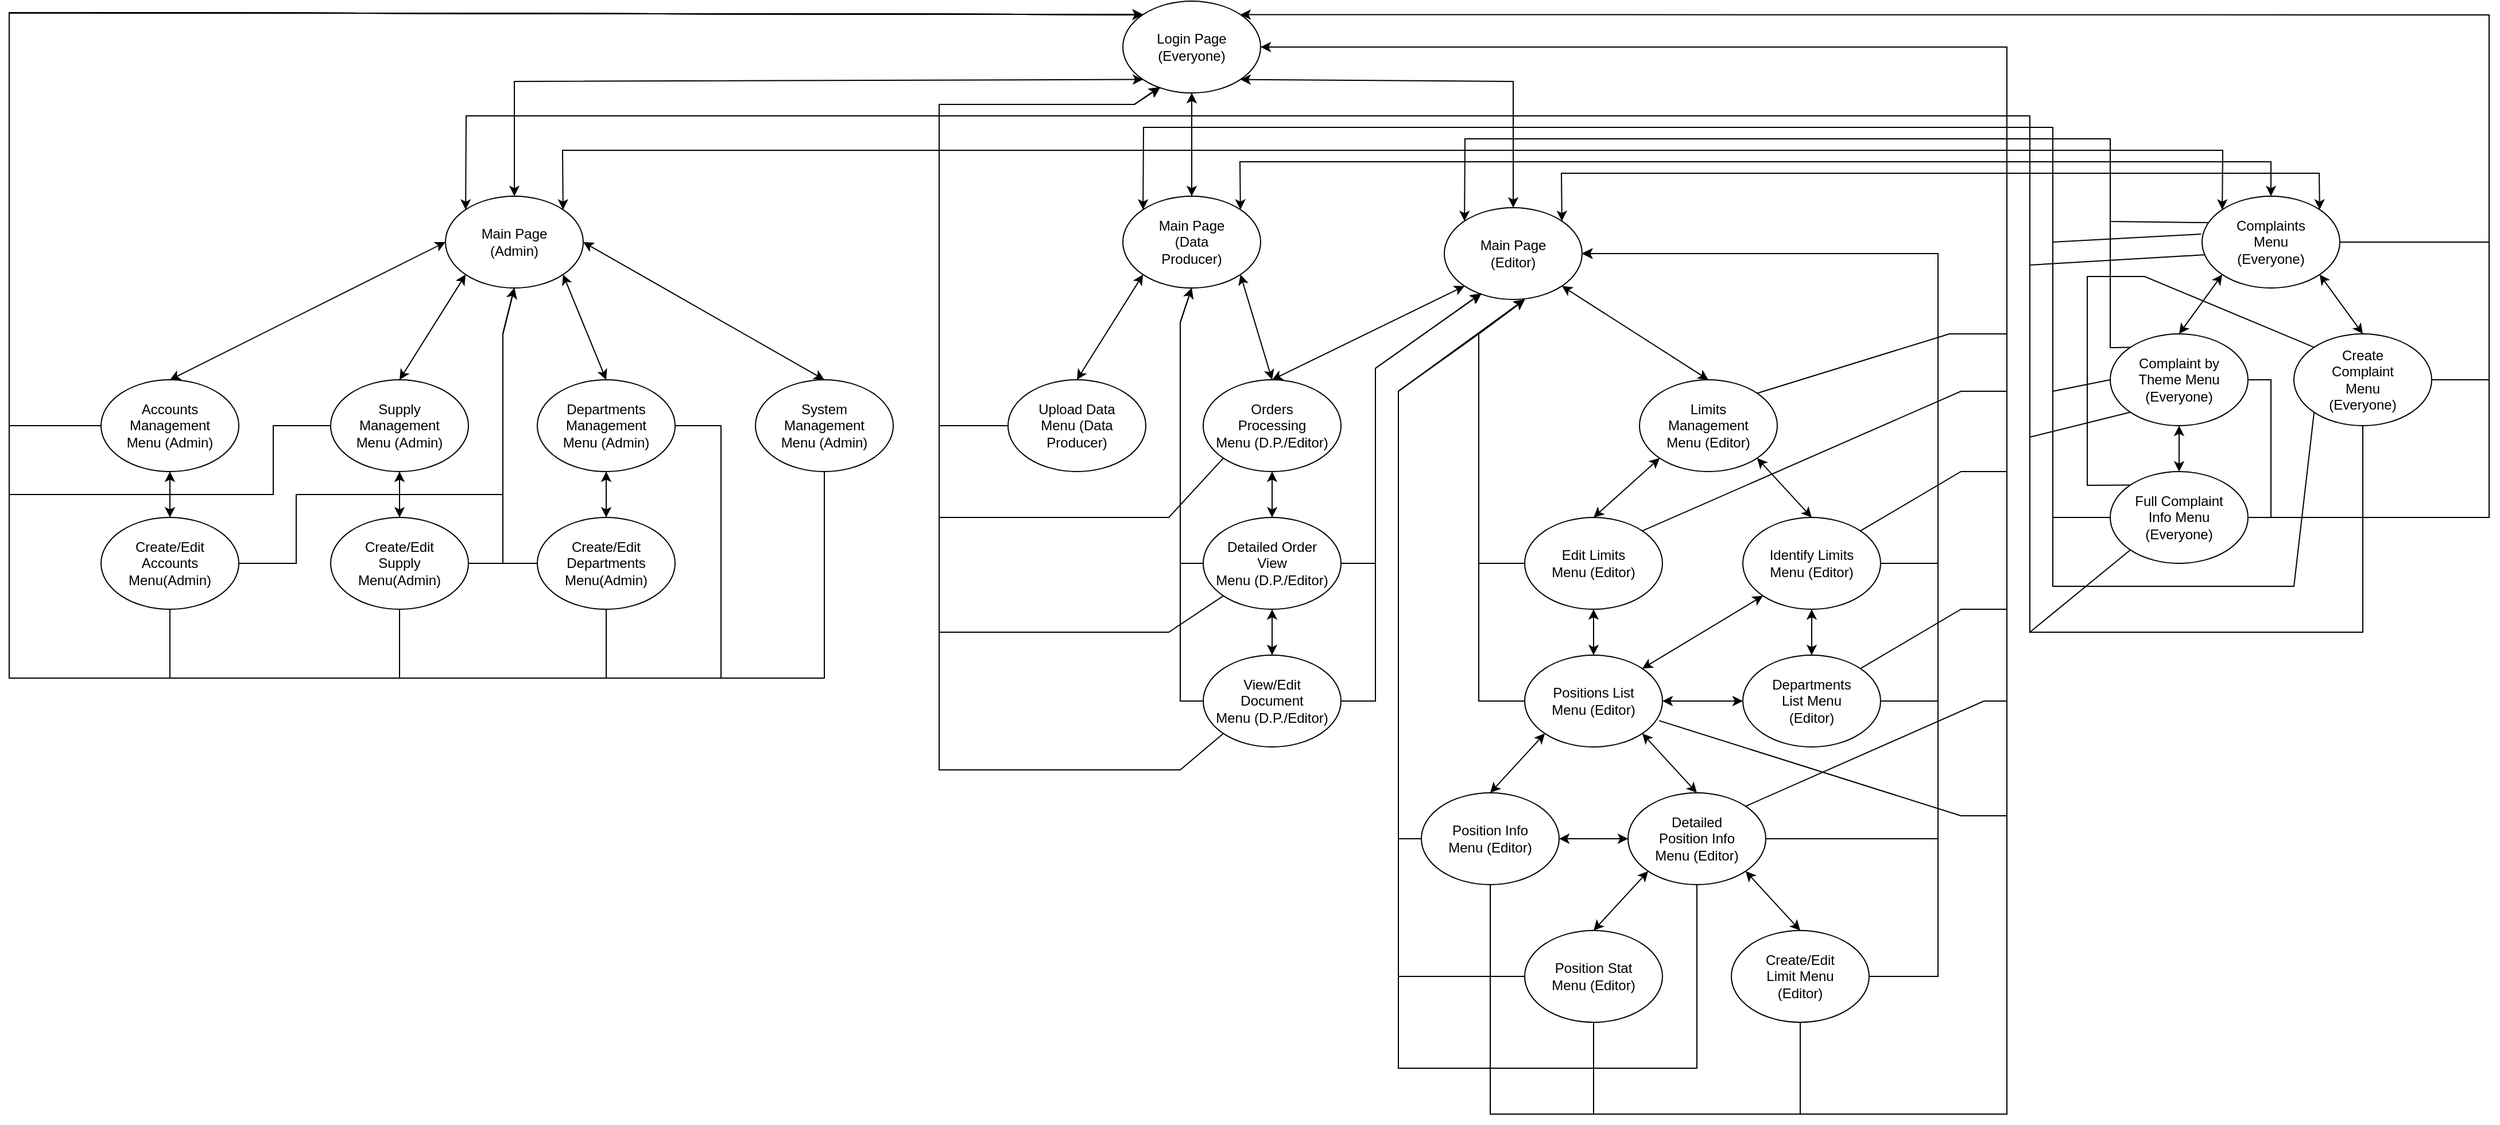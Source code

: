 <mxfile version="22.0.8" type="device">
  <diagram name="Страница — 1" id="aG3Gh-yic8GDXnGV7eZx">
    <mxGraphModel dx="1026" dy="692" grid="1" gridSize="10" guides="1" tooltips="1" connect="1" arrows="1" fold="1" page="1" pageScale="1" pageWidth="3300" pageHeight="4681" math="0" shadow="0">
      <root>
        <mxCell id="0" />
        <mxCell id="1" parent="0" />
        <mxCell id="WjrbeNiLL71HOwCfRCCR-1" value="" style="ellipse;whiteSpace=wrap;html=1;" vertex="1" parent="1">
          <mxGeometry x="1470" y="70" width="120" height="80" as="geometry" />
        </mxCell>
        <mxCell id="WjrbeNiLL71HOwCfRCCR-2" value="Login Page&lt;br&gt;(Everyone)" style="text;html=1;strokeColor=none;fillColor=none;align=center;verticalAlign=middle;whiteSpace=wrap;rounded=0;" vertex="1" parent="1">
          <mxGeometry x="1490" y="92.5" width="80" height="35" as="geometry" />
        </mxCell>
        <mxCell id="WjrbeNiLL71HOwCfRCCR-3" value="" style="ellipse;whiteSpace=wrap;html=1;" vertex="1" parent="1">
          <mxGeometry x="880" y="240" width="120" height="80" as="geometry" />
        </mxCell>
        <mxCell id="WjrbeNiLL71HOwCfRCCR-4" value="Main Page&lt;br&gt;(Admin)" style="text;html=1;strokeColor=none;fillColor=none;align=center;verticalAlign=middle;whiteSpace=wrap;rounded=0;" vertex="1" parent="1">
          <mxGeometry x="900" y="262.5" width="80" height="35" as="geometry" />
        </mxCell>
        <mxCell id="WjrbeNiLL71HOwCfRCCR-5" value="" style="ellipse;whiteSpace=wrap;html=1;" vertex="1" parent="1">
          <mxGeometry x="1470" y="240" width="120" height="80" as="geometry" />
        </mxCell>
        <mxCell id="WjrbeNiLL71HOwCfRCCR-6" value="Main Page&lt;br&gt;(Data Producer)" style="text;html=1;strokeColor=none;fillColor=none;align=center;verticalAlign=middle;whiteSpace=wrap;rounded=0;" vertex="1" parent="1">
          <mxGeometry x="1490" y="262.5" width="80" height="35" as="geometry" />
        </mxCell>
        <mxCell id="WjrbeNiLL71HOwCfRCCR-7" value="" style="ellipse;whiteSpace=wrap;html=1;" vertex="1" parent="1">
          <mxGeometry x="1750" y="250" width="120" height="80" as="geometry" />
        </mxCell>
        <mxCell id="WjrbeNiLL71HOwCfRCCR-8" value="Main Page&lt;br&gt;(Editor)" style="text;html=1;strokeColor=none;fillColor=none;align=center;verticalAlign=middle;whiteSpace=wrap;rounded=0;" vertex="1" parent="1">
          <mxGeometry x="1770" y="272.5" width="80" height="35" as="geometry" />
        </mxCell>
        <mxCell id="WjrbeNiLL71HOwCfRCCR-9" value="" style="ellipse;whiteSpace=wrap;html=1;" vertex="1" parent="1">
          <mxGeometry x="1150" y="400" width="120" height="80" as="geometry" />
        </mxCell>
        <mxCell id="WjrbeNiLL71HOwCfRCCR-11" value="" style="ellipse;whiteSpace=wrap;html=1;" vertex="1" parent="1">
          <mxGeometry x="960" y="400" width="120" height="80" as="geometry" />
        </mxCell>
        <mxCell id="WjrbeNiLL71HOwCfRCCR-12" value="Departments Management Menu (Admin)" style="text;html=1;strokeColor=none;fillColor=none;align=center;verticalAlign=middle;whiteSpace=wrap;rounded=0;" vertex="1" parent="1">
          <mxGeometry x="980" y="422.5" width="80" height="35" as="geometry" />
        </mxCell>
        <mxCell id="WjrbeNiLL71HOwCfRCCR-13" value="" style="ellipse;whiteSpace=wrap;html=1;" vertex="1" parent="1">
          <mxGeometry x="780" y="400" width="120" height="80" as="geometry" />
        </mxCell>
        <mxCell id="WjrbeNiLL71HOwCfRCCR-14" value="Supply Management Menu (Admin)" style="text;html=1;strokeColor=none;fillColor=none;align=center;verticalAlign=middle;whiteSpace=wrap;rounded=0;" vertex="1" parent="1">
          <mxGeometry x="800" y="422.5" width="80" height="35" as="geometry" />
        </mxCell>
        <mxCell id="WjrbeNiLL71HOwCfRCCR-15" value="" style="ellipse;whiteSpace=wrap;html=1;" vertex="1" parent="1">
          <mxGeometry x="2410" y="240" width="120" height="80" as="geometry" />
        </mxCell>
        <mxCell id="WjrbeNiLL71HOwCfRCCR-16" value="Complaints Menu (Everyone)" style="text;html=1;strokeColor=none;fillColor=none;align=center;verticalAlign=middle;whiteSpace=wrap;rounded=0;" vertex="1" parent="1">
          <mxGeometry x="2430" y="262.5" width="80" height="35" as="geometry" />
        </mxCell>
        <mxCell id="WjrbeNiLL71HOwCfRCCR-17" value="" style="ellipse;whiteSpace=wrap;html=1;" vertex="1" parent="1">
          <mxGeometry x="580" y="400" width="120" height="80" as="geometry" />
        </mxCell>
        <mxCell id="WjrbeNiLL71HOwCfRCCR-18" value="System Management Menu (Admin)" style="text;html=1;strokeColor=none;fillColor=none;align=center;verticalAlign=middle;whiteSpace=wrap;rounded=0;" vertex="1" parent="1">
          <mxGeometry x="1170" y="422.5" width="80" height="35" as="geometry" />
        </mxCell>
        <mxCell id="WjrbeNiLL71HOwCfRCCR-19" value="" style="endArrow=classic;startArrow=classic;html=1;rounded=0;exitX=0.5;exitY=0;exitDx=0;exitDy=0;entryX=0;entryY=0.5;entryDx=0;entryDy=0;" edge="1" parent="1" source="WjrbeNiLL71HOwCfRCCR-17" target="WjrbeNiLL71HOwCfRCCR-3">
          <mxGeometry width="50" height="50" relative="1" as="geometry">
            <mxPoint x="750" y="320" as="sourcePoint" />
            <mxPoint x="800" y="270" as="targetPoint" />
          </mxGeometry>
        </mxCell>
        <mxCell id="WjrbeNiLL71HOwCfRCCR-20" value="" style="endArrow=classic;startArrow=classic;html=1;rounded=0;entryX=0.5;entryY=0;entryDx=0;entryDy=0;exitX=0;exitY=1;exitDx=0;exitDy=0;" edge="1" parent="1" source="WjrbeNiLL71HOwCfRCCR-3" target="WjrbeNiLL71HOwCfRCCR-13">
          <mxGeometry width="50" height="50" relative="1" as="geometry">
            <mxPoint x="860" y="600" as="sourcePoint" />
            <mxPoint x="910" y="550" as="targetPoint" />
          </mxGeometry>
        </mxCell>
        <mxCell id="WjrbeNiLL71HOwCfRCCR-21" value="" style="endArrow=classic;startArrow=classic;html=1;rounded=0;entryX=1;entryY=1;entryDx=0;entryDy=0;exitX=0.5;exitY=0;exitDx=0;exitDy=0;" edge="1" parent="1" source="WjrbeNiLL71HOwCfRCCR-11" target="WjrbeNiLL71HOwCfRCCR-3">
          <mxGeometry width="50" height="50" relative="1" as="geometry">
            <mxPoint x="940" y="590" as="sourcePoint" />
            <mxPoint x="990" y="540" as="targetPoint" />
          </mxGeometry>
        </mxCell>
        <mxCell id="WjrbeNiLL71HOwCfRCCR-23" value="" style="endArrow=classic;startArrow=classic;html=1;rounded=0;entryX=1;entryY=0.5;entryDx=0;entryDy=0;exitX=0.5;exitY=0;exitDx=0;exitDy=0;" edge="1" parent="1" source="WjrbeNiLL71HOwCfRCCR-9" target="WjrbeNiLL71HOwCfRCCR-3">
          <mxGeometry width="50" height="50" relative="1" as="geometry">
            <mxPoint x="1040" y="370" as="sourcePoint" />
            <mxPoint x="1090" y="320" as="targetPoint" />
          </mxGeometry>
        </mxCell>
        <mxCell id="WjrbeNiLL71HOwCfRCCR-10" value="Accounts Management Menu (Admin)" style="text;html=1;strokeColor=none;fillColor=none;align=center;verticalAlign=middle;whiteSpace=wrap;rounded=0;" vertex="1" parent="1">
          <mxGeometry x="600" y="422.5" width="80" height="35" as="geometry" />
        </mxCell>
        <mxCell id="WjrbeNiLL71HOwCfRCCR-25" value="" style="ellipse;whiteSpace=wrap;html=1;" vertex="1" parent="1">
          <mxGeometry x="580" y="520" width="120" height="80" as="geometry" />
        </mxCell>
        <mxCell id="WjrbeNiLL71HOwCfRCCR-26" value="Create/Edit Accounts Menu(Admin)" style="text;html=1;strokeColor=none;fillColor=none;align=center;verticalAlign=middle;whiteSpace=wrap;rounded=0;" vertex="1" parent="1">
          <mxGeometry x="600" y="542.5" width="80" height="35" as="geometry" />
        </mxCell>
        <mxCell id="WjrbeNiLL71HOwCfRCCR-27" value="" style="endArrow=classic;startArrow=classic;html=1;rounded=0;entryX=0.5;entryY=1;entryDx=0;entryDy=0;exitX=0.5;exitY=0;exitDx=0;exitDy=0;" edge="1" parent="1" source="WjrbeNiLL71HOwCfRCCR-25" target="WjrbeNiLL71HOwCfRCCR-17">
          <mxGeometry width="50" height="50" relative="1" as="geometry">
            <mxPoint x="500" y="550" as="sourcePoint" />
            <mxPoint x="550" y="500" as="targetPoint" />
          </mxGeometry>
        </mxCell>
        <mxCell id="WjrbeNiLL71HOwCfRCCR-28" value="" style="ellipse;whiteSpace=wrap;html=1;" vertex="1" parent="1">
          <mxGeometry x="960" y="520" width="120" height="80" as="geometry" />
        </mxCell>
        <mxCell id="WjrbeNiLL71HOwCfRCCR-29" value="Create/Edit Departments Menu(Admin)" style="text;html=1;strokeColor=none;fillColor=none;align=center;verticalAlign=middle;whiteSpace=wrap;rounded=0;" vertex="1" parent="1">
          <mxGeometry x="980" y="542.5" width="80" height="35" as="geometry" />
        </mxCell>
        <mxCell id="WjrbeNiLL71HOwCfRCCR-30" value="" style="endArrow=classic;startArrow=classic;html=1;rounded=0;entryX=0.5;entryY=1;entryDx=0;entryDy=0;exitX=0.5;exitY=0;exitDx=0;exitDy=0;" edge="1" parent="1" source="WjrbeNiLL71HOwCfRCCR-28" target="WjrbeNiLL71HOwCfRCCR-11">
          <mxGeometry width="50" height="50" relative="1" as="geometry">
            <mxPoint x="1030" y="510" as="sourcePoint" />
            <mxPoint x="1020" y="500" as="targetPoint" />
          </mxGeometry>
        </mxCell>
        <mxCell id="WjrbeNiLL71HOwCfRCCR-31" value="" style="ellipse;whiteSpace=wrap;html=1;" vertex="1" parent="1">
          <mxGeometry x="780" y="520" width="120" height="80" as="geometry" />
        </mxCell>
        <mxCell id="WjrbeNiLL71HOwCfRCCR-32" value="Create/Edit Supply Menu(Admin)" style="text;html=1;strokeColor=none;fillColor=none;align=center;verticalAlign=middle;whiteSpace=wrap;rounded=0;" vertex="1" parent="1">
          <mxGeometry x="800" y="542.5" width="80" height="35" as="geometry" />
        </mxCell>
        <mxCell id="WjrbeNiLL71HOwCfRCCR-33" value="" style="endArrow=classic;startArrow=classic;html=1;rounded=0;entryX=0.5;entryY=1;entryDx=0;entryDy=0;exitX=0.5;exitY=0;exitDx=0;exitDy=0;" edge="1" parent="1" source="WjrbeNiLL71HOwCfRCCR-31" target="WjrbeNiLL71HOwCfRCCR-13">
          <mxGeometry width="50" height="50" relative="1" as="geometry">
            <mxPoint x="780" y="510" as="sourcePoint" />
            <mxPoint x="780" y="470" as="targetPoint" />
          </mxGeometry>
        </mxCell>
        <mxCell id="WjrbeNiLL71HOwCfRCCR-34" value="" style="ellipse;whiteSpace=wrap;html=1;" vertex="1" parent="1">
          <mxGeometry x="1370" y="400" width="120" height="80" as="geometry" />
        </mxCell>
        <mxCell id="WjrbeNiLL71HOwCfRCCR-35" value="Upload Data Menu&amp;nbsp;(Data Producer)" style="text;html=1;strokeColor=none;fillColor=none;align=center;verticalAlign=middle;whiteSpace=wrap;rounded=0;" vertex="1" parent="1">
          <mxGeometry x="1390" y="422.5" width="80" height="35" as="geometry" />
        </mxCell>
        <mxCell id="WjrbeNiLL71HOwCfRCCR-36" value="" style="ellipse;whiteSpace=wrap;html=1;" vertex="1" parent="1">
          <mxGeometry x="1540" y="400" width="120" height="80" as="geometry" />
        </mxCell>
        <mxCell id="WjrbeNiLL71HOwCfRCCR-37" value="Orders Processing Menu&amp;nbsp;(D.P./Editor)" style="text;html=1;strokeColor=none;fillColor=none;align=center;verticalAlign=middle;whiteSpace=wrap;rounded=0;" vertex="1" parent="1">
          <mxGeometry x="1560" y="422.5" width="80" height="35" as="geometry" />
        </mxCell>
        <mxCell id="WjrbeNiLL71HOwCfRCCR-38" value="" style="endArrow=classic;startArrow=classic;html=1;rounded=0;entryX=0;entryY=1;entryDx=0;entryDy=0;exitX=0.5;exitY=0;exitDx=0;exitDy=0;" edge="1" parent="1" source="WjrbeNiLL71HOwCfRCCR-34" target="WjrbeNiLL71HOwCfRCCR-5">
          <mxGeometry width="50" height="50" relative="1" as="geometry">
            <mxPoint x="1280" y="520" as="sourcePoint" />
            <mxPoint x="1330" y="470" as="targetPoint" />
          </mxGeometry>
        </mxCell>
        <mxCell id="WjrbeNiLL71HOwCfRCCR-39" value="" style="ellipse;whiteSpace=wrap;html=1;" vertex="1" parent="1">
          <mxGeometry x="1540" y="520" width="120" height="80" as="geometry" />
        </mxCell>
        <mxCell id="WjrbeNiLL71HOwCfRCCR-40" value="Detailed Order View Menu&amp;nbsp;(D.P./Editor)" style="text;html=1;strokeColor=none;fillColor=none;align=center;verticalAlign=middle;whiteSpace=wrap;rounded=0;" vertex="1" parent="1">
          <mxGeometry x="1560" y="542.5" width="80" height="35" as="geometry" />
        </mxCell>
        <mxCell id="WjrbeNiLL71HOwCfRCCR-41" value="" style="ellipse;whiteSpace=wrap;html=1;" vertex="1" parent="1">
          <mxGeometry x="1540" y="640" width="120" height="80" as="geometry" />
        </mxCell>
        <mxCell id="WjrbeNiLL71HOwCfRCCR-42" value="View/Edit Document Menu&amp;nbsp;(D.P./Editor)" style="text;html=1;strokeColor=none;fillColor=none;align=center;verticalAlign=middle;whiteSpace=wrap;rounded=0;" vertex="1" parent="1">
          <mxGeometry x="1560" y="662.5" width="80" height="35" as="geometry" />
        </mxCell>
        <mxCell id="WjrbeNiLL71HOwCfRCCR-43" value="" style="endArrow=classic;startArrow=classic;html=1;rounded=0;entryX=1;entryY=1;entryDx=0;entryDy=0;exitX=0.5;exitY=0;exitDx=0;exitDy=0;" edge="1" parent="1" source="WjrbeNiLL71HOwCfRCCR-36" target="WjrbeNiLL71HOwCfRCCR-5">
          <mxGeometry width="50" height="50" relative="1" as="geometry">
            <mxPoint x="1530" y="540" as="sourcePoint" />
            <mxPoint x="1580" y="490" as="targetPoint" />
          </mxGeometry>
        </mxCell>
        <mxCell id="WjrbeNiLL71HOwCfRCCR-44" value="" style="endArrow=classic;startArrow=classic;html=1;rounded=0;entryX=0.5;entryY=1;entryDx=0;entryDy=0;exitX=0.5;exitY=0;exitDx=0;exitDy=0;" edge="1" parent="1" source="WjrbeNiLL71HOwCfRCCR-39" target="WjrbeNiLL71HOwCfRCCR-36">
          <mxGeometry width="50" height="50" relative="1" as="geometry">
            <mxPoint x="1410" y="610" as="sourcePoint" />
            <mxPoint x="1460" y="560" as="targetPoint" />
          </mxGeometry>
        </mxCell>
        <mxCell id="WjrbeNiLL71HOwCfRCCR-45" value="" style="endArrow=classic;startArrow=classic;html=1;rounded=0;entryX=0.5;entryY=1;entryDx=0;entryDy=0;exitX=0.5;exitY=0;exitDx=0;exitDy=0;" edge="1" parent="1" source="WjrbeNiLL71HOwCfRCCR-41" target="WjrbeNiLL71HOwCfRCCR-39">
          <mxGeometry width="50" height="50" relative="1" as="geometry">
            <mxPoint x="1500" y="670" as="sourcePoint" />
            <mxPoint x="1550" y="620" as="targetPoint" />
          </mxGeometry>
        </mxCell>
        <mxCell id="WjrbeNiLL71HOwCfRCCR-46" value="" style="endArrow=classic;startArrow=classic;html=1;rounded=0;exitX=0.5;exitY=0;exitDx=0;exitDy=0;entryX=0;entryY=1;entryDx=0;entryDy=0;" edge="1" parent="1" source="WjrbeNiLL71HOwCfRCCR-36" target="WjrbeNiLL71HOwCfRCCR-7">
          <mxGeometry width="50" height="50" relative="1" as="geometry">
            <mxPoint x="1710" y="380" as="sourcePoint" />
            <mxPoint x="1760" y="330" as="targetPoint" />
          </mxGeometry>
        </mxCell>
        <mxCell id="WjrbeNiLL71HOwCfRCCR-47" value="" style="ellipse;whiteSpace=wrap;html=1;" vertex="1" parent="1">
          <mxGeometry x="1920" y="400" width="120" height="80" as="geometry" />
        </mxCell>
        <mxCell id="WjrbeNiLL71HOwCfRCCR-48" value="Limits Management Menu (Editor)" style="text;html=1;strokeColor=none;fillColor=none;align=center;verticalAlign=middle;whiteSpace=wrap;rounded=0;" vertex="1" parent="1">
          <mxGeometry x="1940" y="422.5" width="80" height="35" as="geometry" />
        </mxCell>
        <mxCell id="WjrbeNiLL71HOwCfRCCR-49" value="" style="ellipse;whiteSpace=wrap;html=1;" vertex="1" parent="1">
          <mxGeometry x="2010" y="520" width="120" height="80" as="geometry" />
        </mxCell>
        <mxCell id="WjrbeNiLL71HOwCfRCCR-50" value="Identify Limits Menu (Editor)" style="text;html=1;strokeColor=none;fillColor=none;align=center;verticalAlign=middle;whiteSpace=wrap;rounded=0;" vertex="1" parent="1">
          <mxGeometry x="2030" y="542.5" width="80" height="35" as="geometry" />
        </mxCell>
        <mxCell id="WjrbeNiLL71HOwCfRCCR-51" value="" style="ellipse;whiteSpace=wrap;html=1;" vertex="1" parent="1">
          <mxGeometry x="1820" y="520" width="120" height="80" as="geometry" />
        </mxCell>
        <mxCell id="WjrbeNiLL71HOwCfRCCR-52" value="Edit Limits Menu (Editor)" style="text;html=1;strokeColor=none;fillColor=none;align=center;verticalAlign=middle;whiteSpace=wrap;rounded=0;" vertex="1" parent="1">
          <mxGeometry x="1840" y="542.5" width="80" height="35" as="geometry" />
        </mxCell>
        <mxCell id="WjrbeNiLL71HOwCfRCCR-53" value="" style="ellipse;whiteSpace=wrap;html=1;" vertex="1" parent="1">
          <mxGeometry x="1820" y="640" width="120" height="80" as="geometry" />
        </mxCell>
        <mxCell id="WjrbeNiLL71HOwCfRCCR-54" value="Positions List Menu (Editor)" style="text;html=1;strokeColor=none;fillColor=none;align=center;verticalAlign=middle;whiteSpace=wrap;rounded=0;" vertex="1" parent="1">
          <mxGeometry x="1840" y="662.5" width="80" height="35" as="geometry" />
        </mxCell>
        <mxCell id="WjrbeNiLL71HOwCfRCCR-55" value="" style="ellipse;whiteSpace=wrap;html=1;" vertex="1" parent="1">
          <mxGeometry x="1730" y="760" width="120" height="80" as="geometry" />
        </mxCell>
        <mxCell id="WjrbeNiLL71HOwCfRCCR-56" value="Position Info Menu (Editor)" style="text;html=1;strokeColor=none;fillColor=none;align=center;verticalAlign=middle;whiteSpace=wrap;rounded=0;" vertex="1" parent="1">
          <mxGeometry x="1750" y="782.5" width="80" height="35" as="geometry" />
        </mxCell>
        <mxCell id="WjrbeNiLL71HOwCfRCCR-57" value="" style="ellipse;whiteSpace=wrap;html=1;" vertex="1" parent="1">
          <mxGeometry x="1910" y="760" width="120" height="80" as="geometry" />
        </mxCell>
        <mxCell id="WjrbeNiLL71HOwCfRCCR-58" value="Detailed Position Info Menu (Editor)" style="text;html=1;strokeColor=none;fillColor=none;align=center;verticalAlign=middle;whiteSpace=wrap;rounded=0;" vertex="1" parent="1">
          <mxGeometry x="1930" y="782.5" width="80" height="35" as="geometry" />
        </mxCell>
        <mxCell id="WjrbeNiLL71HOwCfRCCR-59" value="" style="endArrow=classic;startArrow=classic;html=1;rounded=0;entryX=0;entryY=1;entryDx=0;entryDy=0;exitX=0.5;exitY=0;exitDx=0;exitDy=0;" edge="1" parent="1" source="WjrbeNiLL71HOwCfRCCR-51" target="WjrbeNiLL71HOwCfRCCR-47">
          <mxGeometry width="50" height="50" relative="1" as="geometry">
            <mxPoint x="2040" y="710" as="sourcePoint" />
            <mxPoint x="2090" y="660" as="targetPoint" />
          </mxGeometry>
        </mxCell>
        <mxCell id="WjrbeNiLL71HOwCfRCCR-60" value="" style="endArrow=classic;startArrow=classic;html=1;rounded=0;entryX=0.5;entryY=1;entryDx=0;entryDy=0;" edge="1" parent="1" source="WjrbeNiLL71HOwCfRCCR-53" target="WjrbeNiLL71HOwCfRCCR-51">
          <mxGeometry width="50" height="50" relative="1" as="geometry">
            <mxPoint x="1940" y="730" as="sourcePoint" />
            <mxPoint x="2010.711" y="680" as="targetPoint" />
          </mxGeometry>
        </mxCell>
        <mxCell id="WjrbeNiLL71HOwCfRCCR-61" value="" style="endArrow=classic;startArrow=classic;html=1;rounded=0;entryX=0;entryY=1;entryDx=0;entryDy=0;exitX=0.5;exitY=0;exitDx=0;exitDy=0;" edge="1" parent="1" source="WjrbeNiLL71HOwCfRCCR-55" target="WjrbeNiLL71HOwCfRCCR-53">
          <mxGeometry width="50" height="50" relative="1" as="geometry">
            <mxPoint x="1800" y="970" as="sourcePoint" />
            <mxPoint x="1850" y="920" as="targetPoint" />
          </mxGeometry>
        </mxCell>
        <mxCell id="WjrbeNiLL71HOwCfRCCR-62" value="" style="endArrow=classic;startArrow=classic;html=1;rounded=0;entryX=1;entryY=1;entryDx=0;entryDy=0;exitX=0.5;exitY=0;exitDx=0;exitDy=0;" edge="1" parent="1" source="WjrbeNiLL71HOwCfRCCR-57" target="WjrbeNiLL71HOwCfRCCR-53">
          <mxGeometry width="50" height="50" relative="1" as="geometry">
            <mxPoint x="1870" y="990" as="sourcePoint" />
            <mxPoint x="1920" y="940" as="targetPoint" />
          </mxGeometry>
        </mxCell>
        <mxCell id="WjrbeNiLL71HOwCfRCCR-63" value="" style="endArrow=classic;startArrow=classic;html=1;rounded=0;entryX=1;entryY=0.5;entryDx=0;entryDy=0;exitX=0;exitY=0.5;exitDx=0;exitDy=0;" edge="1" parent="1" source="WjrbeNiLL71HOwCfRCCR-57" target="WjrbeNiLL71HOwCfRCCR-55">
          <mxGeometry width="50" height="50" relative="1" as="geometry">
            <mxPoint x="1810" y="930" as="sourcePoint" />
            <mxPoint x="1860" y="880" as="targetPoint" />
          </mxGeometry>
        </mxCell>
        <mxCell id="WjrbeNiLL71HOwCfRCCR-64" value="" style="ellipse;whiteSpace=wrap;html=1;" vertex="1" parent="1">
          <mxGeometry x="1820" y="880" width="120" height="80" as="geometry" />
        </mxCell>
        <mxCell id="WjrbeNiLL71HOwCfRCCR-65" value="Position Stat Menu (Editor)" style="text;html=1;strokeColor=none;fillColor=none;align=center;verticalAlign=middle;whiteSpace=wrap;rounded=0;" vertex="1" parent="1">
          <mxGeometry x="1840" y="902.5" width="80" height="35" as="geometry" />
        </mxCell>
        <mxCell id="WjrbeNiLL71HOwCfRCCR-66" value="" style="ellipse;whiteSpace=wrap;html=1;" vertex="1" parent="1">
          <mxGeometry x="2000" y="880" width="120" height="80" as="geometry" />
        </mxCell>
        <mxCell id="WjrbeNiLL71HOwCfRCCR-67" value="Create/Edit Limit Menu (Editor)" style="text;html=1;strokeColor=none;fillColor=none;align=center;verticalAlign=middle;whiteSpace=wrap;rounded=0;" vertex="1" parent="1">
          <mxGeometry x="2020" y="902.5" width="80" height="35" as="geometry" />
        </mxCell>
        <mxCell id="WjrbeNiLL71HOwCfRCCR-68" value="" style="endArrow=classic;startArrow=classic;html=1;rounded=0;entryX=0;entryY=1;entryDx=0;entryDy=0;exitX=0.5;exitY=0;exitDx=0;exitDy=0;" edge="1" parent="1" source="WjrbeNiLL71HOwCfRCCR-64" target="WjrbeNiLL71HOwCfRCCR-57">
          <mxGeometry width="50" height="50" relative="1" as="geometry">
            <mxPoint x="1760" y="1070" as="sourcePoint" />
            <mxPoint x="1810" y="1020" as="targetPoint" />
          </mxGeometry>
        </mxCell>
        <mxCell id="WjrbeNiLL71HOwCfRCCR-69" value="" style="endArrow=classic;startArrow=classic;html=1;rounded=0;entryX=1;entryY=1;entryDx=0;entryDy=0;exitX=0.5;exitY=0;exitDx=0;exitDy=0;" edge="1" parent="1" source="WjrbeNiLL71HOwCfRCCR-66" target="WjrbeNiLL71HOwCfRCCR-57">
          <mxGeometry width="50" height="50" relative="1" as="geometry">
            <mxPoint x="2130" y="870" as="sourcePoint" />
            <mxPoint x="2180" y="820" as="targetPoint" />
          </mxGeometry>
        </mxCell>
        <mxCell id="WjrbeNiLL71HOwCfRCCR-70" value="" style="ellipse;whiteSpace=wrap;html=1;" vertex="1" parent="1">
          <mxGeometry x="2010" y="640" width="120" height="80" as="geometry" />
        </mxCell>
        <mxCell id="WjrbeNiLL71HOwCfRCCR-71" value="Departments List Menu (Editor)" style="text;html=1;strokeColor=none;fillColor=none;align=center;verticalAlign=middle;whiteSpace=wrap;rounded=0;" vertex="1" parent="1">
          <mxGeometry x="2030" y="662.5" width="80" height="35" as="geometry" />
        </mxCell>
        <mxCell id="WjrbeNiLL71HOwCfRCCR-72" value="" style="endArrow=classic;startArrow=classic;html=1;rounded=0;entryX=0.5;entryY=1;entryDx=0;entryDy=0;exitX=0.5;exitY=0;exitDx=0;exitDy=0;" edge="1" parent="1" source="WjrbeNiLL71HOwCfRCCR-70" target="WjrbeNiLL71HOwCfRCCR-49">
          <mxGeometry width="50" height="50" relative="1" as="geometry">
            <mxPoint x="2220" y="810" as="sourcePoint" />
            <mxPoint x="2270" y="760" as="targetPoint" />
          </mxGeometry>
        </mxCell>
        <mxCell id="WjrbeNiLL71HOwCfRCCR-73" value="" style="endArrow=classic;startArrow=classic;html=1;rounded=0;entryX=0;entryY=1;entryDx=0;entryDy=0;exitX=1;exitY=0;exitDx=0;exitDy=0;" edge="1" parent="1" source="WjrbeNiLL71HOwCfRCCR-53" target="WjrbeNiLL71HOwCfRCCR-49">
          <mxGeometry width="50" height="50" relative="1" as="geometry">
            <mxPoint x="2040" y="690" as="sourcePoint" />
            <mxPoint x="2090" y="640" as="targetPoint" />
          </mxGeometry>
        </mxCell>
        <mxCell id="WjrbeNiLL71HOwCfRCCR-74" value="" style="endArrow=classic;startArrow=classic;html=1;rounded=0;entryX=0;entryY=0.5;entryDx=0;entryDy=0;exitX=1;exitY=0.5;exitDx=0;exitDy=0;" edge="1" parent="1" source="WjrbeNiLL71HOwCfRCCR-53" target="WjrbeNiLL71HOwCfRCCR-70">
          <mxGeometry width="50" height="50" relative="1" as="geometry">
            <mxPoint x="2070" y="770" as="sourcePoint" />
            <mxPoint x="2120" y="720" as="targetPoint" />
          </mxGeometry>
        </mxCell>
        <mxCell id="WjrbeNiLL71HOwCfRCCR-75" value="" style="endArrow=classic;startArrow=classic;html=1;rounded=0;entryX=1;entryY=1;entryDx=0;entryDy=0;exitX=0.5;exitY=0;exitDx=0;exitDy=0;" edge="1" parent="1" source="WjrbeNiLL71HOwCfRCCR-49" target="WjrbeNiLL71HOwCfRCCR-47">
          <mxGeometry width="50" height="50" relative="1" as="geometry">
            <mxPoint x="2180" y="530" as="sourcePoint" />
            <mxPoint x="2230" y="480" as="targetPoint" />
          </mxGeometry>
        </mxCell>
        <mxCell id="WjrbeNiLL71HOwCfRCCR-76" value="" style="endArrow=classic;startArrow=classic;html=1;rounded=0;entryX=1;entryY=1;entryDx=0;entryDy=0;exitX=0.5;exitY=0;exitDx=0;exitDy=0;" edge="1" parent="1" source="WjrbeNiLL71HOwCfRCCR-47" target="WjrbeNiLL71HOwCfRCCR-7">
          <mxGeometry width="50" height="50" relative="1" as="geometry">
            <mxPoint x="1760" y="480" as="sourcePoint" />
            <mxPoint x="1810" y="430" as="targetPoint" />
          </mxGeometry>
        </mxCell>
        <mxCell id="WjrbeNiLL71HOwCfRCCR-77" value="" style="ellipse;whiteSpace=wrap;html=1;" vertex="1" parent="1">
          <mxGeometry x="2330" y="360" width="120" height="80" as="geometry" />
        </mxCell>
        <mxCell id="WjrbeNiLL71HOwCfRCCR-78" value="Complaint by Theme Menu (Everyone)" style="text;html=1;strokeColor=none;fillColor=none;align=center;verticalAlign=middle;whiteSpace=wrap;rounded=0;" vertex="1" parent="1">
          <mxGeometry x="2350" y="382.5" width="80" height="35" as="geometry" />
        </mxCell>
        <mxCell id="WjrbeNiLL71HOwCfRCCR-79" value="" style="ellipse;whiteSpace=wrap;html=1;" vertex="1" parent="1">
          <mxGeometry x="2490" y="360" width="120" height="80" as="geometry" />
        </mxCell>
        <mxCell id="WjrbeNiLL71HOwCfRCCR-80" value="Create Complaint Menu (Everyone)" style="text;html=1;strokeColor=none;fillColor=none;align=center;verticalAlign=middle;whiteSpace=wrap;rounded=0;" vertex="1" parent="1">
          <mxGeometry x="2510" y="382.5" width="80" height="35" as="geometry" />
        </mxCell>
        <mxCell id="WjrbeNiLL71HOwCfRCCR-81" value="" style="ellipse;whiteSpace=wrap;html=1;" vertex="1" parent="1">
          <mxGeometry x="2330" y="480" width="120" height="80" as="geometry" />
        </mxCell>
        <mxCell id="WjrbeNiLL71HOwCfRCCR-82" value="Full Complaint Info Menu (Everyone)" style="text;html=1;strokeColor=none;fillColor=none;align=center;verticalAlign=middle;whiteSpace=wrap;rounded=0;" vertex="1" parent="1">
          <mxGeometry x="2350" y="502.5" width="80" height="35" as="geometry" />
        </mxCell>
        <mxCell id="WjrbeNiLL71HOwCfRCCR-83" value="" style="endArrow=classic;startArrow=classic;html=1;rounded=0;entryX=0.5;entryY=1;entryDx=0;entryDy=0;exitX=0.5;exitY=0;exitDx=0;exitDy=0;" edge="1" parent="1" source="WjrbeNiLL71HOwCfRCCR-81" target="WjrbeNiLL71HOwCfRCCR-77">
          <mxGeometry width="50" height="50" relative="1" as="geometry">
            <mxPoint x="2260" y="510" as="sourcePoint" />
            <mxPoint x="2310" y="460" as="targetPoint" />
          </mxGeometry>
        </mxCell>
        <mxCell id="WjrbeNiLL71HOwCfRCCR-84" value="" style="endArrow=classic;startArrow=classic;html=1;rounded=0;entryX=1;entryY=1;entryDx=0;entryDy=0;exitX=0.5;exitY=0;exitDx=0;exitDy=0;" edge="1" parent="1" source="WjrbeNiLL71HOwCfRCCR-79" target="WjrbeNiLL71HOwCfRCCR-15">
          <mxGeometry width="50" height="50" relative="1" as="geometry">
            <mxPoint x="2530" y="510" as="sourcePoint" />
            <mxPoint x="2580" y="460" as="targetPoint" />
          </mxGeometry>
        </mxCell>
        <mxCell id="WjrbeNiLL71HOwCfRCCR-85" value="" style="endArrow=classic;startArrow=classic;html=1;rounded=0;entryX=0;entryY=1;entryDx=0;entryDy=0;exitX=0.5;exitY=0;exitDx=0;exitDy=0;" edge="1" parent="1" source="WjrbeNiLL71HOwCfRCCR-77" target="WjrbeNiLL71HOwCfRCCR-15">
          <mxGeometry width="50" height="50" relative="1" as="geometry">
            <mxPoint x="2240" y="340" as="sourcePoint" />
            <mxPoint x="2290" y="290" as="targetPoint" />
          </mxGeometry>
        </mxCell>
        <mxCell id="WjrbeNiLL71HOwCfRCCR-86" value="" style="endArrow=classic;startArrow=classic;html=1;rounded=0;exitX=1;exitY=0;exitDx=0;exitDy=0;entryX=0;entryY=0;entryDx=0;entryDy=0;" edge="1" parent="1" source="WjrbeNiLL71HOwCfRCCR-3" target="WjrbeNiLL71HOwCfRCCR-15">
          <mxGeometry width="50" height="50" relative="1" as="geometry">
            <mxPoint x="1140" y="230" as="sourcePoint" />
            <mxPoint x="1190" y="180" as="targetPoint" />
            <Array as="points">
              <mxPoint x="982" y="200" />
              <mxPoint x="2428" y="200" />
            </Array>
          </mxGeometry>
        </mxCell>
        <mxCell id="WjrbeNiLL71HOwCfRCCR-88" value="" style="endArrow=classic;startArrow=classic;html=1;rounded=0;exitX=1;exitY=0;exitDx=0;exitDy=0;entryX=0.5;entryY=0;entryDx=0;entryDy=0;" edge="1" parent="1" source="WjrbeNiLL71HOwCfRCCR-5" target="WjrbeNiLL71HOwCfRCCR-15">
          <mxGeometry width="50" height="50" relative="1" as="geometry">
            <mxPoint x="1660" y="320" as="sourcePoint" />
            <mxPoint x="1710" y="270" as="targetPoint" />
            <Array as="points">
              <mxPoint x="1572" y="210" />
              <mxPoint x="2470" y="210" />
            </Array>
          </mxGeometry>
        </mxCell>
        <mxCell id="WjrbeNiLL71HOwCfRCCR-89" value="" style="endArrow=classic;startArrow=classic;html=1;rounded=0;exitX=1;exitY=0;exitDx=0;exitDy=0;entryX=1;entryY=0;entryDx=0;entryDy=0;" edge="1" parent="1" source="WjrbeNiLL71HOwCfRCCR-7" target="WjrbeNiLL71HOwCfRCCR-15">
          <mxGeometry width="50" height="50" relative="1" as="geometry">
            <mxPoint x="1950" y="350" as="sourcePoint" />
            <mxPoint x="2000" y="300" as="targetPoint" />
            <Array as="points">
              <mxPoint x="1852" y="220" />
              <mxPoint x="2512" y="220" />
            </Array>
          </mxGeometry>
        </mxCell>
        <mxCell id="WjrbeNiLL71HOwCfRCCR-92" value="" style="endArrow=classic;html=1;rounded=0;exitX=1;exitY=0.5;exitDx=0;exitDy=0;entryX=1;entryY=0.5;entryDx=0;entryDy=0;" edge="1" parent="1" source="WjrbeNiLL71HOwCfRCCR-57" target="WjrbeNiLL71HOwCfRCCR-7">
          <mxGeometry width="50" height="50" relative="1" as="geometry">
            <mxPoint x="2190" y="660" as="sourcePoint" />
            <mxPoint x="2240" y="610" as="targetPoint" />
            <Array as="points">
              <mxPoint x="2180" y="800" />
              <mxPoint x="2180" y="290" />
            </Array>
          </mxGeometry>
        </mxCell>
        <mxCell id="WjrbeNiLL71HOwCfRCCR-93" value="" style="endArrow=classic;html=1;rounded=0;entryX=1;entryY=0.5;entryDx=0;entryDy=0;exitX=1;exitY=0.5;exitDx=0;exitDy=0;" edge="1" parent="1" source="WjrbeNiLL71HOwCfRCCR-70" target="WjrbeNiLL71HOwCfRCCR-7">
          <mxGeometry width="50" height="50" relative="1" as="geometry">
            <mxPoint x="2100" y="460" as="sourcePoint" />
            <mxPoint x="2150" y="410" as="targetPoint" />
            <Array as="points">
              <mxPoint x="2180" y="680" />
              <mxPoint x="2180" y="290" />
            </Array>
          </mxGeometry>
        </mxCell>
        <mxCell id="WjrbeNiLL71HOwCfRCCR-94" value="" style="endArrow=classic;html=1;rounded=0;entryX=1;entryY=0.5;entryDx=0;entryDy=0;exitX=1;exitY=0.5;exitDx=0;exitDy=0;" edge="1" parent="1" source="WjrbeNiLL71HOwCfRCCR-49" target="WjrbeNiLL71HOwCfRCCR-7">
          <mxGeometry width="50" height="50" relative="1" as="geometry">
            <mxPoint x="2210" y="740" as="sourcePoint" />
            <mxPoint x="2260" y="690" as="targetPoint" />
            <Array as="points">
              <mxPoint x="2180" y="560" />
              <mxPoint x="2180" y="290" />
            </Array>
          </mxGeometry>
        </mxCell>
        <mxCell id="WjrbeNiLL71HOwCfRCCR-96" value="" style="endArrow=classic;html=1;rounded=0;entryX=1;entryY=0.5;entryDx=0;entryDy=0;exitX=1;exitY=0.5;exitDx=0;exitDy=0;" edge="1" parent="1" source="WjrbeNiLL71HOwCfRCCR-66" target="WjrbeNiLL71HOwCfRCCR-7">
          <mxGeometry width="50" height="50" relative="1" as="geometry">
            <mxPoint x="2270" y="800" as="sourcePoint" />
            <mxPoint x="2320" y="750" as="targetPoint" />
            <Array as="points">
              <mxPoint x="2180" y="920" />
              <mxPoint x="2180" y="290" />
            </Array>
          </mxGeometry>
        </mxCell>
        <mxCell id="WjrbeNiLL71HOwCfRCCR-97" value="" style="endArrow=classic;html=1;rounded=0;exitX=0;exitY=0.5;exitDx=0;exitDy=0;" edge="1" parent="1" source="WjrbeNiLL71HOwCfRCCR-51">
          <mxGeometry width="50" height="50" relative="1" as="geometry">
            <mxPoint x="1640" y="870" as="sourcePoint" />
            <mxPoint x="1820" y="330" as="targetPoint" />
            <Array as="points">
              <mxPoint x="1780" y="560" />
              <mxPoint x="1780" y="360" />
            </Array>
          </mxGeometry>
        </mxCell>
        <mxCell id="WjrbeNiLL71HOwCfRCCR-98" value="" style="endArrow=classic;html=1;rounded=0;exitX=0;exitY=0.5;exitDx=0;exitDy=0;" edge="1" parent="1" source="WjrbeNiLL71HOwCfRCCR-53">
          <mxGeometry width="50" height="50" relative="1" as="geometry">
            <mxPoint x="1740" y="660" as="sourcePoint" />
            <mxPoint x="1820" y="330" as="targetPoint" />
            <Array as="points">
              <mxPoint x="1780" y="680" />
              <mxPoint x="1780" y="360" />
            </Array>
          </mxGeometry>
        </mxCell>
        <mxCell id="WjrbeNiLL71HOwCfRCCR-99" value="" style="endArrow=classic;html=1;rounded=0;entryX=0.583;entryY=1.006;entryDx=0;entryDy=0;entryPerimeter=0;exitX=0;exitY=0.5;exitDx=0;exitDy=0;" edge="1" parent="1" source="WjrbeNiLL71HOwCfRCCR-55" target="WjrbeNiLL71HOwCfRCCR-7">
          <mxGeometry width="50" height="50" relative="1" as="geometry">
            <mxPoint x="1700" y="780" as="sourcePoint" />
            <mxPoint x="1750" y="730" as="targetPoint" />
            <Array as="points">
              <mxPoint x="1710" y="800" />
              <mxPoint x="1710" y="410" />
              <mxPoint x="1780" y="360" />
            </Array>
          </mxGeometry>
        </mxCell>
        <mxCell id="WjrbeNiLL71HOwCfRCCR-100" value="" style="endArrow=classic;html=1;rounded=0;exitX=0;exitY=0.5;exitDx=0;exitDy=0;" edge="1" parent="1" source="WjrbeNiLL71HOwCfRCCR-64">
          <mxGeometry width="50" height="50" relative="1" as="geometry">
            <mxPoint x="1820" y="450" as="sourcePoint" />
            <mxPoint x="1820" y="330" as="targetPoint" />
            <Array as="points">
              <mxPoint x="1710" y="920" />
              <mxPoint x="1710" y="410" />
            </Array>
          </mxGeometry>
        </mxCell>
        <mxCell id="WjrbeNiLL71HOwCfRCCR-101" value="" style="endArrow=classic;html=1;rounded=0;exitX=0.5;exitY=1;exitDx=0;exitDy=0;" edge="1" parent="1" source="WjrbeNiLL71HOwCfRCCR-57">
          <mxGeometry width="50" height="50" relative="1" as="geometry">
            <mxPoint x="1600" y="1030" as="sourcePoint" />
            <mxPoint x="1820" y="330" as="targetPoint" />
            <Array as="points">
              <mxPoint x="1970" y="1000" />
              <mxPoint x="1710" y="1000" />
              <mxPoint x="1710" y="410" />
            </Array>
          </mxGeometry>
        </mxCell>
        <mxCell id="WjrbeNiLL71HOwCfRCCR-102" value="" style="endArrow=classic;html=1;rounded=0;entryX=0.271;entryY=0.933;entryDx=0;entryDy=0;entryPerimeter=0;exitX=1;exitY=0.5;exitDx=0;exitDy=0;" edge="1" parent="1" source="WjrbeNiLL71HOwCfRCCR-41" target="WjrbeNiLL71HOwCfRCCR-7">
          <mxGeometry width="50" height="50" relative="1" as="geometry">
            <mxPoint x="1480" y="730" as="sourcePoint" />
            <mxPoint x="1530" y="680" as="targetPoint" />
            <Array as="points">
              <mxPoint x="1690" y="680" />
              <mxPoint x="1690" y="390" />
            </Array>
          </mxGeometry>
        </mxCell>
        <mxCell id="WjrbeNiLL71HOwCfRCCR-103" value="" style="endArrow=classic;html=1;rounded=0;exitX=1;exitY=0.5;exitDx=0;exitDy=0;entryX=0.263;entryY=0.938;entryDx=0;entryDy=0;entryPerimeter=0;" edge="1" parent="1" source="WjrbeNiLL71HOwCfRCCR-39" target="WjrbeNiLL71HOwCfRCCR-7">
          <mxGeometry width="50" height="50" relative="1" as="geometry">
            <mxPoint x="1420" y="680" as="sourcePoint" />
            <mxPoint x="1470" y="630" as="targetPoint" />
            <Array as="points">
              <mxPoint x="1690" y="560" />
              <mxPoint x="1690" y="390" />
            </Array>
          </mxGeometry>
        </mxCell>
        <mxCell id="WjrbeNiLL71HOwCfRCCR-106" value="" style="endArrow=classic;html=1;rounded=0;exitX=0;exitY=0.5;exitDx=0;exitDy=0;" edge="1" parent="1" source="WjrbeNiLL71HOwCfRCCR-39">
          <mxGeometry width="50" height="50" relative="1" as="geometry">
            <mxPoint x="1470" y="610" as="sourcePoint" />
            <mxPoint x="1530" y="320" as="targetPoint" />
            <Array as="points">
              <mxPoint x="1520" y="560" />
              <mxPoint x="1520" y="350" />
            </Array>
          </mxGeometry>
        </mxCell>
        <mxCell id="WjrbeNiLL71HOwCfRCCR-107" value="" style="endArrow=classic;html=1;rounded=0;exitX=0;exitY=0.5;exitDx=0;exitDy=0;" edge="1" parent="1" source="WjrbeNiLL71HOwCfRCCR-41">
          <mxGeometry width="50" height="50" relative="1" as="geometry">
            <mxPoint x="1390" y="690" as="sourcePoint" />
            <mxPoint x="1530" y="320" as="targetPoint" />
            <Array as="points">
              <mxPoint x="1520" y="680" />
              <mxPoint x="1520" y="350" />
            </Array>
          </mxGeometry>
        </mxCell>
        <mxCell id="WjrbeNiLL71HOwCfRCCR-109" value="" style="endArrow=classic;startArrow=classic;html=1;rounded=0;exitX=0.5;exitY=0;exitDx=0;exitDy=0;entryX=0;entryY=1;entryDx=0;entryDy=0;" edge="1" parent="1" source="WjrbeNiLL71HOwCfRCCR-3" target="WjrbeNiLL71HOwCfRCCR-1">
          <mxGeometry width="50" height="50" relative="1" as="geometry">
            <mxPoint x="1160" y="140" as="sourcePoint" />
            <mxPoint x="1210" y="90" as="targetPoint" />
            <Array as="points">
              <mxPoint x="940" y="140" />
            </Array>
          </mxGeometry>
        </mxCell>
        <mxCell id="WjrbeNiLL71HOwCfRCCR-110" value="" style="endArrow=classic;startArrow=classic;html=1;rounded=0;entryX=0.5;entryY=1;entryDx=0;entryDy=0;exitX=0.5;exitY=0;exitDx=0;exitDy=0;" edge="1" parent="1" source="WjrbeNiLL71HOwCfRCCR-5" target="WjrbeNiLL71HOwCfRCCR-1">
          <mxGeometry width="50" height="50" relative="1" as="geometry">
            <mxPoint x="1330" y="360" as="sourcePoint" />
            <mxPoint x="1380" y="310" as="targetPoint" />
          </mxGeometry>
        </mxCell>
        <mxCell id="WjrbeNiLL71HOwCfRCCR-111" value="" style="endArrow=classic;startArrow=classic;html=1;rounded=0;entryX=1;entryY=1;entryDx=0;entryDy=0;exitX=0.5;exitY=0;exitDx=0;exitDy=0;" edge="1" parent="1" source="WjrbeNiLL71HOwCfRCCR-7" target="WjrbeNiLL71HOwCfRCCR-1">
          <mxGeometry width="50" height="50" relative="1" as="geometry">
            <mxPoint x="1630" y="340" as="sourcePoint" />
            <mxPoint x="1680" y="290" as="targetPoint" />
            <Array as="points">
              <mxPoint x="1810" y="140" />
            </Array>
          </mxGeometry>
        </mxCell>
        <mxCell id="WjrbeNiLL71HOwCfRCCR-112" value="" style="endArrow=classic;html=1;rounded=0;exitX=1;exitY=0.5;exitDx=0;exitDy=0;" edge="1" parent="1" source="WjrbeNiLL71HOwCfRCCR-25">
          <mxGeometry width="50" height="50" relative="1" as="geometry">
            <mxPoint x="650" y="710" as="sourcePoint" />
            <mxPoint x="940" y="320" as="targetPoint" />
            <Array as="points">
              <mxPoint x="750" y="560" />
              <mxPoint x="750" y="500" />
              <mxPoint x="930" y="500" />
              <mxPoint x="930" y="360" />
            </Array>
          </mxGeometry>
        </mxCell>
        <mxCell id="WjrbeNiLL71HOwCfRCCR-113" value="" style="endArrow=classic;html=1;rounded=0;entryX=0.5;entryY=1;entryDx=0;entryDy=0;exitX=1;exitY=0.5;exitDx=0;exitDy=0;" edge="1" parent="1" source="WjrbeNiLL71HOwCfRCCR-31" target="WjrbeNiLL71HOwCfRCCR-3">
          <mxGeometry width="50" height="50" relative="1" as="geometry">
            <mxPoint x="910" y="700" as="sourcePoint" />
            <mxPoint x="960" y="650" as="targetPoint" />
            <Array as="points">
              <mxPoint x="930" y="560" />
              <mxPoint x="930" y="360" />
            </Array>
          </mxGeometry>
        </mxCell>
        <mxCell id="WjrbeNiLL71HOwCfRCCR-114" value="" style="endArrow=classic;html=1;rounded=0;entryX=0.5;entryY=1;entryDx=0;entryDy=0;exitX=0;exitY=0.5;exitDx=0;exitDy=0;" edge="1" parent="1" source="WjrbeNiLL71HOwCfRCCR-28" target="WjrbeNiLL71HOwCfRCCR-3">
          <mxGeometry width="50" height="50" relative="1" as="geometry">
            <mxPoint x="930" y="740" as="sourcePoint" />
            <mxPoint x="980" y="690" as="targetPoint" />
            <Array as="points">
              <mxPoint x="930" y="560" />
              <mxPoint x="930" y="360" />
            </Array>
          </mxGeometry>
        </mxCell>
        <mxCell id="WjrbeNiLL71HOwCfRCCR-116" value="" style="endArrow=classic;html=1;rounded=0;exitX=0.5;exitY=1;exitDx=0;exitDy=0;entryX=0;entryY=0;entryDx=0;entryDy=0;" edge="1" parent="1" source="WjrbeNiLL71HOwCfRCCR-9" target="WjrbeNiLL71HOwCfRCCR-1">
          <mxGeometry width="50" height="50" relative="1" as="geometry">
            <mxPoint x="1260" y="610" as="sourcePoint" />
            <mxPoint x="1310" y="560" as="targetPoint" />
            <Array as="points">
              <mxPoint x="1210" y="660" />
              <mxPoint x="500" y="660" />
              <mxPoint x="500" y="80" />
            </Array>
          </mxGeometry>
        </mxCell>
        <mxCell id="WjrbeNiLL71HOwCfRCCR-117" value="" style="endArrow=classic;html=1;rounded=0;exitX=0.5;exitY=1;exitDx=0;exitDy=0;entryX=0;entryY=0;entryDx=0;entryDy=0;" edge="1" parent="1" source="WjrbeNiLL71HOwCfRCCR-28" target="WjrbeNiLL71HOwCfRCCR-1">
          <mxGeometry width="50" height="50" relative="1" as="geometry">
            <mxPoint x="1040" y="790" as="sourcePoint" />
            <mxPoint x="1090" y="740" as="targetPoint" />
            <Array as="points">
              <mxPoint x="1020" y="660" />
              <mxPoint x="500" y="660" />
              <mxPoint x="500" y="80" />
            </Array>
          </mxGeometry>
        </mxCell>
        <mxCell id="WjrbeNiLL71HOwCfRCCR-118" value="" style="endArrow=classic;html=1;rounded=0;exitX=1;exitY=0.5;exitDx=0;exitDy=0;entryX=0;entryY=0;entryDx=0;entryDy=0;" edge="1" parent="1" source="WjrbeNiLL71HOwCfRCCR-11" target="WjrbeNiLL71HOwCfRCCR-1">
          <mxGeometry width="50" height="50" relative="1" as="geometry">
            <mxPoint x="1120" y="630" as="sourcePoint" />
            <mxPoint x="1480" y="80" as="targetPoint" />
            <Array as="points">
              <mxPoint x="1120" y="440" />
              <mxPoint x="1120" y="660" />
              <mxPoint x="500" y="660" />
              <mxPoint x="500" y="80" />
            </Array>
          </mxGeometry>
        </mxCell>
        <mxCell id="WjrbeNiLL71HOwCfRCCR-119" value="" style="endArrow=classic;html=1;rounded=0;exitX=0.5;exitY=1;exitDx=0;exitDy=0;entryX=0;entryY=0;entryDx=0;entryDy=0;" edge="1" parent="1" source="WjrbeNiLL71HOwCfRCCR-31" target="WjrbeNiLL71HOwCfRCCR-1">
          <mxGeometry width="50" height="50" relative="1" as="geometry">
            <mxPoint x="910" y="820" as="sourcePoint" />
            <mxPoint x="960" y="770" as="targetPoint" />
            <Array as="points">
              <mxPoint x="840" y="660" />
              <mxPoint x="500" y="660" />
              <mxPoint x="500" y="80" />
            </Array>
          </mxGeometry>
        </mxCell>
        <mxCell id="WjrbeNiLL71HOwCfRCCR-120" value="" style="endArrow=classic;html=1;rounded=0;exitX=0.5;exitY=1;exitDx=0;exitDy=0;entryX=0;entryY=0;entryDx=0;entryDy=0;" edge="1" parent="1" source="WjrbeNiLL71HOwCfRCCR-25" target="WjrbeNiLL71HOwCfRCCR-1">
          <mxGeometry width="50" height="50" relative="1" as="geometry">
            <mxPoint x="700" y="810" as="sourcePoint" />
            <mxPoint x="750" y="760" as="targetPoint" />
            <Array as="points">
              <mxPoint x="640" y="660" />
              <mxPoint x="500" y="660" />
              <mxPoint x="500" y="80" />
            </Array>
          </mxGeometry>
        </mxCell>
        <mxCell id="WjrbeNiLL71HOwCfRCCR-121" value="" style="endArrow=classic;html=1;rounded=0;exitX=0;exitY=0.5;exitDx=0;exitDy=0;entryX=0;entryY=0;entryDx=0;entryDy=0;" edge="1" parent="1" source="WjrbeNiLL71HOwCfRCCR-17" target="WjrbeNiLL71HOwCfRCCR-1">
          <mxGeometry width="50" height="50" relative="1" as="geometry">
            <mxPoint x="530" y="530" as="sourcePoint" />
            <mxPoint x="580" y="480" as="targetPoint" />
            <Array as="points">
              <mxPoint x="500" y="440" />
              <mxPoint x="500" y="80" />
            </Array>
          </mxGeometry>
        </mxCell>
        <mxCell id="WjrbeNiLL71HOwCfRCCR-122" value="" style="endArrow=classic;html=1;rounded=0;entryX=0;entryY=0;entryDx=0;entryDy=0;exitX=0;exitY=0.5;exitDx=0;exitDy=0;" edge="1" parent="1" source="WjrbeNiLL71HOwCfRCCR-13" target="WjrbeNiLL71HOwCfRCCR-1">
          <mxGeometry width="50" height="50" relative="1" as="geometry">
            <mxPoint x="670" y="340" as="sourcePoint" />
            <mxPoint x="720" y="290" as="targetPoint" />
            <Array as="points">
              <mxPoint x="730" y="440" />
              <mxPoint x="730" y="500" />
              <mxPoint x="500" y="500" />
              <mxPoint x="500" y="80" />
            </Array>
          </mxGeometry>
        </mxCell>
        <mxCell id="WjrbeNiLL71HOwCfRCCR-123" value="" style="endArrow=classic;html=1;rounded=0;exitX=0;exitY=0.5;exitDx=0;exitDy=0;entryX=0.272;entryY=0.939;entryDx=0;entryDy=0;entryPerimeter=0;" edge="1" parent="1" source="WjrbeNiLL71HOwCfRCCR-34" target="WjrbeNiLL71HOwCfRCCR-1">
          <mxGeometry width="50" height="50" relative="1" as="geometry">
            <mxPoint x="1330" y="620" as="sourcePoint" />
            <mxPoint x="1510" y="140" as="targetPoint" />
            <Array as="points">
              <mxPoint x="1310" y="440" />
              <mxPoint x="1310" y="160" />
              <mxPoint x="1480" y="160" />
            </Array>
          </mxGeometry>
        </mxCell>
        <mxCell id="WjrbeNiLL71HOwCfRCCR-124" value="" style="endArrow=classic;html=1;rounded=0;entryX=0.265;entryY=0.939;entryDx=0;entryDy=0;entryPerimeter=0;exitX=0;exitY=1;exitDx=0;exitDy=0;" edge="1" parent="1" source="WjrbeNiLL71HOwCfRCCR-36" target="WjrbeNiLL71HOwCfRCCR-1">
          <mxGeometry width="50" height="50" relative="1" as="geometry">
            <mxPoint x="1340" y="560" as="sourcePoint" />
            <mxPoint x="1390" y="510" as="targetPoint" />
            <Array as="points">
              <mxPoint x="1510" y="520" />
              <mxPoint x="1310" y="520" />
              <mxPoint x="1310" y="160" />
              <mxPoint x="1480" y="160" />
            </Array>
          </mxGeometry>
        </mxCell>
        <mxCell id="WjrbeNiLL71HOwCfRCCR-125" value="" style="endArrow=classic;html=1;rounded=0;exitX=0;exitY=1;exitDx=0;exitDy=0;entryX=0.271;entryY=0.936;entryDx=0;entryDy=0;entryPerimeter=0;" edge="1" parent="1" source="WjrbeNiLL71HOwCfRCCR-39" target="WjrbeNiLL71HOwCfRCCR-1">
          <mxGeometry width="50" height="50" relative="1" as="geometry">
            <mxPoint x="1380" y="680" as="sourcePoint" />
            <mxPoint x="1430" y="630" as="targetPoint" />
            <Array as="points">
              <mxPoint x="1510" y="620" />
              <mxPoint x="1310" y="620" />
              <mxPoint x="1310" y="160" />
              <mxPoint x="1480" y="160" />
            </Array>
          </mxGeometry>
        </mxCell>
        <mxCell id="WjrbeNiLL71HOwCfRCCR-126" value="" style="endArrow=none;html=1;rounded=0;exitX=0;exitY=1;exitDx=0;exitDy=0;" edge="1" parent="1" source="WjrbeNiLL71HOwCfRCCR-41">
          <mxGeometry width="50" height="50" relative="1" as="geometry">
            <mxPoint x="1390" y="810" as="sourcePoint" />
            <mxPoint x="1310" y="620" as="targetPoint" />
            <Array as="points">
              <mxPoint x="1520" y="740" />
              <mxPoint x="1310" y="740" />
            </Array>
          </mxGeometry>
        </mxCell>
        <mxCell id="WjrbeNiLL71HOwCfRCCR-127" value="" style="endArrow=classic;html=1;rounded=0;exitX=0.5;exitY=1;exitDx=0;exitDy=0;entryX=1;entryY=0.5;entryDx=0;entryDy=0;" edge="1" parent="1" source="WjrbeNiLL71HOwCfRCCR-66" target="WjrbeNiLL71HOwCfRCCR-1">
          <mxGeometry width="50" height="50" relative="1" as="geometry">
            <mxPoint x="2250" y="690" as="sourcePoint" />
            <mxPoint x="2300" y="640" as="targetPoint" />
            <Array as="points">
              <mxPoint x="2060" y="1040" />
              <mxPoint x="2240" y="1040" />
              <mxPoint x="2240" y="110" />
            </Array>
          </mxGeometry>
        </mxCell>
        <mxCell id="WjrbeNiLL71HOwCfRCCR-128" value="" style="endArrow=none;html=1;rounded=0;entryX=1;entryY=0;entryDx=0;entryDy=0;" edge="1" parent="1" target="WjrbeNiLL71HOwCfRCCR-47">
          <mxGeometry width="50" height="50" relative="1" as="geometry">
            <mxPoint x="2240" y="360" as="sourcePoint" />
            <mxPoint x="2150" y="740" as="targetPoint" />
            <Array as="points">
              <mxPoint x="2190" y="360" />
            </Array>
          </mxGeometry>
        </mxCell>
        <mxCell id="WjrbeNiLL71HOwCfRCCR-129" value="" style="endArrow=none;html=1;rounded=0;entryX=1;entryY=0;entryDx=0;entryDy=0;" edge="1" parent="1" target="WjrbeNiLL71HOwCfRCCR-49">
          <mxGeometry width="50" height="50" relative="1" as="geometry">
            <mxPoint x="2240" y="480" as="sourcePoint" />
            <mxPoint x="2240" y="640" as="targetPoint" />
            <Array as="points">
              <mxPoint x="2200" y="480" />
            </Array>
          </mxGeometry>
        </mxCell>
        <mxCell id="WjrbeNiLL71HOwCfRCCR-130" value="" style="endArrow=none;html=1;rounded=0;exitX=1;exitY=0;exitDx=0;exitDy=0;" edge="1" parent="1" source="WjrbeNiLL71HOwCfRCCR-70">
          <mxGeometry width="50" height="50" relative="1" as="geometry">
            <mxPoint x="2230" y="790" as="sourcePoint" />
            <mxPoint x="2240" y="600" as="targetPoint" />
            <Array as="points">
              <mxPoint x="2200" y="600" />
            </Array>
          </mxGeometry>
        </mxCell>
        <mxCell id="WjrbeNiLL71HOwCfRCCR-132" value="" style="endArrow=none;html=1;rounded=0;exitX=1;exitY=0;exitDx=0;exitDy=0;" edge="1" parent="1" source="WjrbeNiLL71HOwCfRCCR-51">
          <mxGeometry width="50" height="50" relative="1" as="geometry">
            <mxPoint x="1970" y="560" as="sourcePoint" />
            <mxPoint x="2240" y="410" as="targetPoint" />
            <Array as="points">
              <mxPoint x="2200" y="410" />
            </Array>
          </mxGeometry>
        </mxCell>
        <mxCell id="WjrbeNiLL71HOwCfRCCR-133" value="" style="endArrow=none;html=1;rounded=0;exitX=1;exitY=0;exitDx=0;exitDy=0;" edge="1" parent="1" source="WjrbeNiLL71HOwCfRCCR-57">
          <mxGeometry width="50" height="50" relative="1" as="geometry">
            <mxPoint x="2290" y="830" as="sourcePoint" />
            <mxPoint x="2240" y="680" as="targetPoint" />
            <Array as="points">
              <mxPoint x="2220" y="680" />
            </Array>
          </mxGeometry>
        </mxCell>
        <mxCell id="WjrbeNiLL71HOwCfRCCR-134" value="" style="endArrow=none;html=1;rounded=0;entryX=0.5;entryY=1;entryDx=0;entryDy=0;" edge="1" parent="1" target="WjrbeNiLL71HOwCfRCCR-64">
          <mxGeometry width="50" height="50" relative="1" as="geometry">
            <mxPoint x="2060" y="1040" as="sourcePoint" />
            <mxPoint x="1910" y="1050" as="targetPoint" />
            <Array as="points">
              <mxPoint x="1880" y="1040" />
            </Array>
          </mxGeometry>
        </mxCell>
        <mxCell id="WjrbeNiLL71HOwCfRCCR-135" value="" style="endArrow=none;html=1;rounded=0;entryX=0.5;entryY=1;entryDx=0;entryDy=0;" edge="1" parent="1" target="WjrbeNiLL71HOwCfRCCR-55">
          <mxGeometry width="50" height="50" relative="1" as="geometry">
            <mxPoint x="1880" y="1040" as="sourcePoint" />
            <mxPoint x="1780" y="1090" as="targetPoint" />
            <Array as="points">
              <mxPoint x="1790" y="1040" />
            </Array>
          </mxGeometry>
        </mxCell>
        <mxCell id="WjrbeNiLL71HOwCfRCCR-136" value="" style="endArrow=none;html=1;rounded=0;entryX=0.975;entryY=0.713;entryDx=0;entryDy=0;entryPerimeter=0;" edge="1" parent="1" target="WjrbeNiLL71HOwCfRCCR-53">
          <mxGeometry width="50" height="50" relative="1" as="geometry">
            <mxPoint x="2240" y="780" as="sourcePoint" />
            <mxPoint x="1990" y="590" as="targetPoint" />
            <Array as="points">
              <mxPoint x="2200" y="780" />
            </Array>
          </mxGeometry>
        </mxCell>
        <mxCell id="WjrbeNiLL71HOwCfRCCR-137" value="" style="endArrow=classic;html=1;rounded=0;entryX=1;entryY=0;entryDx=0;entryDy=0;exitX=1;exitY=0.5;exitDx=0;exitDy=0;" edge="1" parent="1" source="WjrbeNiLL71HOwCfRCCR-79" target="WjrbeNiLL71HOwCfRCCR-1">
          <mxGeometry width="50" height="50" relative="1" as="geometry">
            <mxPoint x="2310" y="340" as="sourcePoint" />
            <mxPoint x="2360" y="290" as="targetPoint" />
            <Array as="points">
              <mxPoint x="2660" y="400" />
              <mxPoint x="2660" y="82" />
            </Array>
          </mxGeometry>
        </mxCell>
        <mxCell id="WjrbeNiLL71HOwCfRCCR-138" value="" style="endArrow=none;html=1;rounded=0;entryX=1;entryY=0.5;entryDx=0;entryDy=0;" edge="1" parent="1" target="WjrbeNiLL71HOwCfRCCR-81">
          <mxGeometry width="50" height="50" relative="1" as="geometry">
            <mxPoint x="2660" y="400" as="sourcePoint" />
            <mxPoint x="2570" y="540" as="targetPoint" />
            <Array as="points">
              <mxPoint x="2660" y="520" />
            </Array>
          </mxGeometry>
        </mxCell>
        <mxCell id="WjrbeNiLL71HOwCfRCCR-139" value="" style="endArrow=none;html=1;rounded=0;entryX=1;entryY=0.5;entryDx=0;entryDy=0;" edge="1" parent="1" target="WjrbeNiLL71HOwCfRCCR-77">
          <mxGeometry width="50" height="50" relative="1" as="geometry">
            <mxPoint x="2470" y="520" as="sourcePoint" />
            <mxPoint x="2510" y="460" as="targetPoint" />
            <Array as="points">
              <mxPoint x="2470" y="400" />
            </Array>
          </mxGeometry>
        </mxCell>
        <mxCell id="WjrbeNiLL71HOwCfRCCR-140" value="" style="endArrow=none;html=1;rounded=0;exitX=1;exitY=0.5;exitDx=0;exitDy=0;" edge="1" parent="1" source="WjrbeNiLL71HOwCfRCCR-15">
          <mxGeometry width="50" height="50" relative="1" as="geometry">
            <mxPoint x="2580" y="340" as="sourcePoint" />
            <mxPoint x="2660" y="280" as="targetPoint" />
          </mxGeometry>
        </mxCell>
        <mxCell id="WjrbeNiLL71HOwCfRCCR-141" value="" style="endArrow=classic;html=1;rounded=0;exitX=0.042;exitY=0.288;exitDx=0;exitDy=0;exitPerimeter=0;entryX=0;entryY=0;entryDx=0;entryDy=0;" edge="1" parent="1" source="WjrbeNiLL71HOwCfRCCR-15" target="WjrbeNiLL71HOwCfRCCR-7">
          <mxGeometry width="50" height="50" relative="1" as="geometry">
            <mxPoint x="2300" y="340" as="sourcePoint" />
            <mxPoint x="2350" y="290" as="targetPoint" />
            <Array as="points">
              <mxPoint x="2330" y="262" />
              <mxPoint x="2330" y="190" />
              <mxPoint x="1768" y="190" />
            </Array>
          </mxGeometry>
        </mxCell>
        <mxCell id="WjrbeNiLL71HOwCfRCCR-143" value="" style="endArrow=none;html=1;rounded=0;exitX=0;exitY=0;exitDx=0;exitDy=0;" edge="1" parent="1" source="WjrbeNiLL71HOwCfRCCR-77">
          <mxGeometry width="50" height="50" relative="1" as="geometry">
            <mxPoint x="2300" y="350" as="sourcePoint" />
            <mxPoint x="2330" y="260" as="targetPoint" />
            <Array as="points">
              <mxPoint x="2330" y="372" />
            </Array>
          </mxGeometry>
        </mxCell>
        <mxCell id="WjrbeNiLL71HOwCfRCCR-144" value="" style="endArrow=none;html=1;rounded=0;entryX=0;entryY=0;entryDx=0;entryDy=0;" edge="1" parent="1" target="WjrbeNiLL71HOwCfRCCR-81">
          <mxGeometry width="50" height="50" relative="1" as="geometry">
            <mxPoint x="2330" y="310" as="sourcePoint" />
            <mxPoint x="2320" y="490" as="targetPoint" />
            <Array as="points">
              <mxPoint x="2310" y="310" />
              <mxPoint x="2310" y="492" />
            </Array>
          </mxGeometry>
        </mxCell>
        <mxCell id="WjrbeNiLL71HOwCfRCCR-145" value="" style="endArrow=none;html=1;rounded=0;exitX=0;exitY=0;exitDx=0;exitDy=0;" edge="1" parent="1" source="WjrbeNiLL71HOwCfRCCR-79">
          <mxGeometry width="50" height="50" relative="1" as="geometry">
            <mxPoint x="2280" y="330" as="sourcePoint" />
            <mxPoint x="2330" y="310" as="targetPoint" />
            <Array as="points">
              <mxPoint x="2360" y="310" />
            </Array>
          </mxGeometry>
        </mxCell>
        <mxCell id="WjrbeNiLL71HOwCfRCCR-146" value="" style="endArrow=classic;html=1;rounded=0;entryX=0;entryY=0;entryDx=0;entryDy=0;exitX=-0.008;exitY=0.413;exitDx=0;exitDy=0;exitPerimeter=0;" edge="1" parent="1" source="WjrbeNiLL71HOwCfRCCR-15" target="WjrbeNiLL71HOwCfRCCR-5">
          <mxGeometry width="50" height="50" relative="1" as="geometry">
            <mxPoint x="2050" y="290" as="sourcePoint" />
            <mxPoint x="2100" y="240" as="targetPoint" />
            <Array as="points">
              <mxPoint x="2280" y="280" />
              <mxPoint x="2280" y="180" />
              <mxPoint x="1488" y="180" />
            </Array>
          </mxGeometry>
        </mxCell>
        <mxCell id="WjrbeNiLL71HOwCfRCCR-147" value="" style="endArrow=none;html=1;rounded=0;exitX=0;exitY=0.5;exitDx=0;exitDy=0;" edge="1" parent="1" source="WjrbeNiLL71HOwCfRCCR-77">
          <mxGeometry width="50" height="50" relative="1" as="geometry">
            <mxPoint x="2260" y="410" as="sourcePoint" />
            <mxPoint x="2280" y="280" as="targetPoint" />
            <Array as="points">
              <mxPoint x="2280" y="410" />
            </Array>
          </mxGeometry>
        </mxCell>
        <mxCell id="WjrbeNiLL71HOwCfRCCR-148" value="" style="endArrow=none;html=1;rounded=0;exitX=0;exitY=0.5;exitDx=0;exitDy=0;" edge="1" parent="1" source="WjrbeNiLL71HOwCfRCCR-81">
          <mxGeometry width="50" height="50" relative="1" as="geometry">
            <mxPoint x="2260" y="650" as="sourcePoint" />
            <mxPoint x="2280" y="410" as="targetPoint" />
            <Array as="points">
              <mxPoint x="2280" y="520" />
            </Array>
          </mxGeometry>
        </mxCell>
        <mxCell id="WjrbeNiLL71HOwCfRCCR-149" value="" style="endArrow=none;html=1;rounded=0;entryX=0;entryY=1;entryDx=0;entryDy=0;" edge="1" parent="1" target="WjrbeNiLL71HOwCfRCCR-79">
          <mxGeometry width="50" height="50" relative="1" as="geometry">
            <mxPoint x="2280" y="520" as="sourcePoint" />
            <mxPoint x="2510" y="620" as="targetPoint" />
            <Array as="points">
              <mxPoint x="2280" y="580" />
              <mxPoint x="2490" y="580" />
            </Array>
          </mxGeometry>
        </mxCell>
        <mxCell id="WjrbeNiLL71HOwCfRCCR-150" value="" style="endArrow=classic;html=1;rounded=0;entryX=0;entryY=0;entryDx=0;entryDy=0;exitX=0.025;exitY=0.638;exitDx=0;exitDy=0;exitPerimeter=0;" edge="1" parent="1" source="WjrbeNiLL71HOwCfRCCR-15" target="WjrbeNiLL71HOwCfRCCR-3">
          <mxGeometry width="50" height="50" relative="1" as="geometry">
            <mxPoint x="2010" y="290" as="sourcePoint" />
            <mxPoint x="2060" y="240" as="targetPoint" />
            <Array as="points">
              <mxPoint x="2260" y="300" />
              <mxPoint x="2260" y="170" />
              <mxPoint x="898" y="170" />
            </Array>
          </mxGeometry>
        </mxCell>
        <mxCell id="WjrbeNiLL71HOwCfRCCR-151" value="" style="endArrow=none;html=1;rounded=0;exitX=0;exitY=1;exitDx=0;exitDy=0;" edge="1" parent="1" source="WjrbeNiLL71HOwCfRCCR-77">
          <mxGeometry width="50" height="50" relative="1" as="geometry">
            <mxPoint x="2330" y="750" as="sourcePoint" />
            <mxPoint x="2260" y="300" as="targetPoint" />
            <Array as="points">
              <mxPoint x="2260" y="450" />
            </Array>
          </mxGeometry>
        </mxCell>
        <mxCell id="WjrbeNiLL71HOwCfRCCR-152" value="" style="endArrow=none;html=1;rounded=0;exitX=0;exitY=1;exitDx=0;exitDy=0;" edge="1" parent="1" source="WjrbeNiLL71HOwCfRCCR-81">
          <mxGeometry width="50" height="50" relative="1" as="geometry">
            <mxPoint x="2340" y="770" as="sourcePoint" />
            <mxPoint x="2260" y="450" as="targetPoint" />
            <Array as="points">
              <mxPoint x="2260" y="620" />
            </Array>
          </mxGeometry>
        </mxCell>
        <mxCell id="WjrbeNiLL71HOwCfRCCR-153" value="" style="endArrow=none;html=1;rounded=0;exitX=0.5;exitY=1;exitDx=0;exitDy=0;" edge="1" parent="1" source="WjrbeNiLL71HOwCfRCCR-79">
          <mxGeometry width="50" height="50" relative="1" as="geometry">
            <mxPoint x="2550" y="620" as="sourcePoint" />
            <mxPoint x="2260" y="620" as="targetPoint" />
            <Array as="points">
              <mxPoint x="2550" y="620" />
            </Array>
          </mxGeometry>
        </mxCell>
      </root>
    </mxGraphModel>
  </diagram>
</mxfile>
